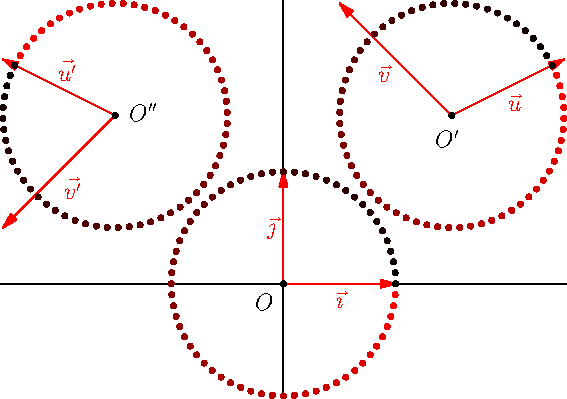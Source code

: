 import geometry;
size(10cm,0);

currentcoordsys=cartesiansystem((1.5,1.5),i=(1,0.5),j=(-1,1));
coordsys Rp=currentcoordsys;
coordsys Rs=cartesiansystem((-1.5,1.5),i=(-1,0.5),j=(-1,-1));
coordsys R=defaultcoordsys;

show("$O$","$\vec{\imath}$", "$\vec{\jmath}$", R);
show("$O'$","$\vec{u}$","$\vec{v}$", Rp, xpen=invisible);
show("$O''$","$\vec{u'}$","$\vec{v'}$", Rs, xpen=invisible);

int n=64;
real step=2pi/n;

for (int i=0; i<n; ++i) {
  pen p=(i/n)*red;
  dot(point(R,R.polar(1,step*i)),p);
  dot(point(Rp,Rp.polar(1,step*i)),p);
  dot(point(Rs,Rs.polar(1,step*i)),p);
}
